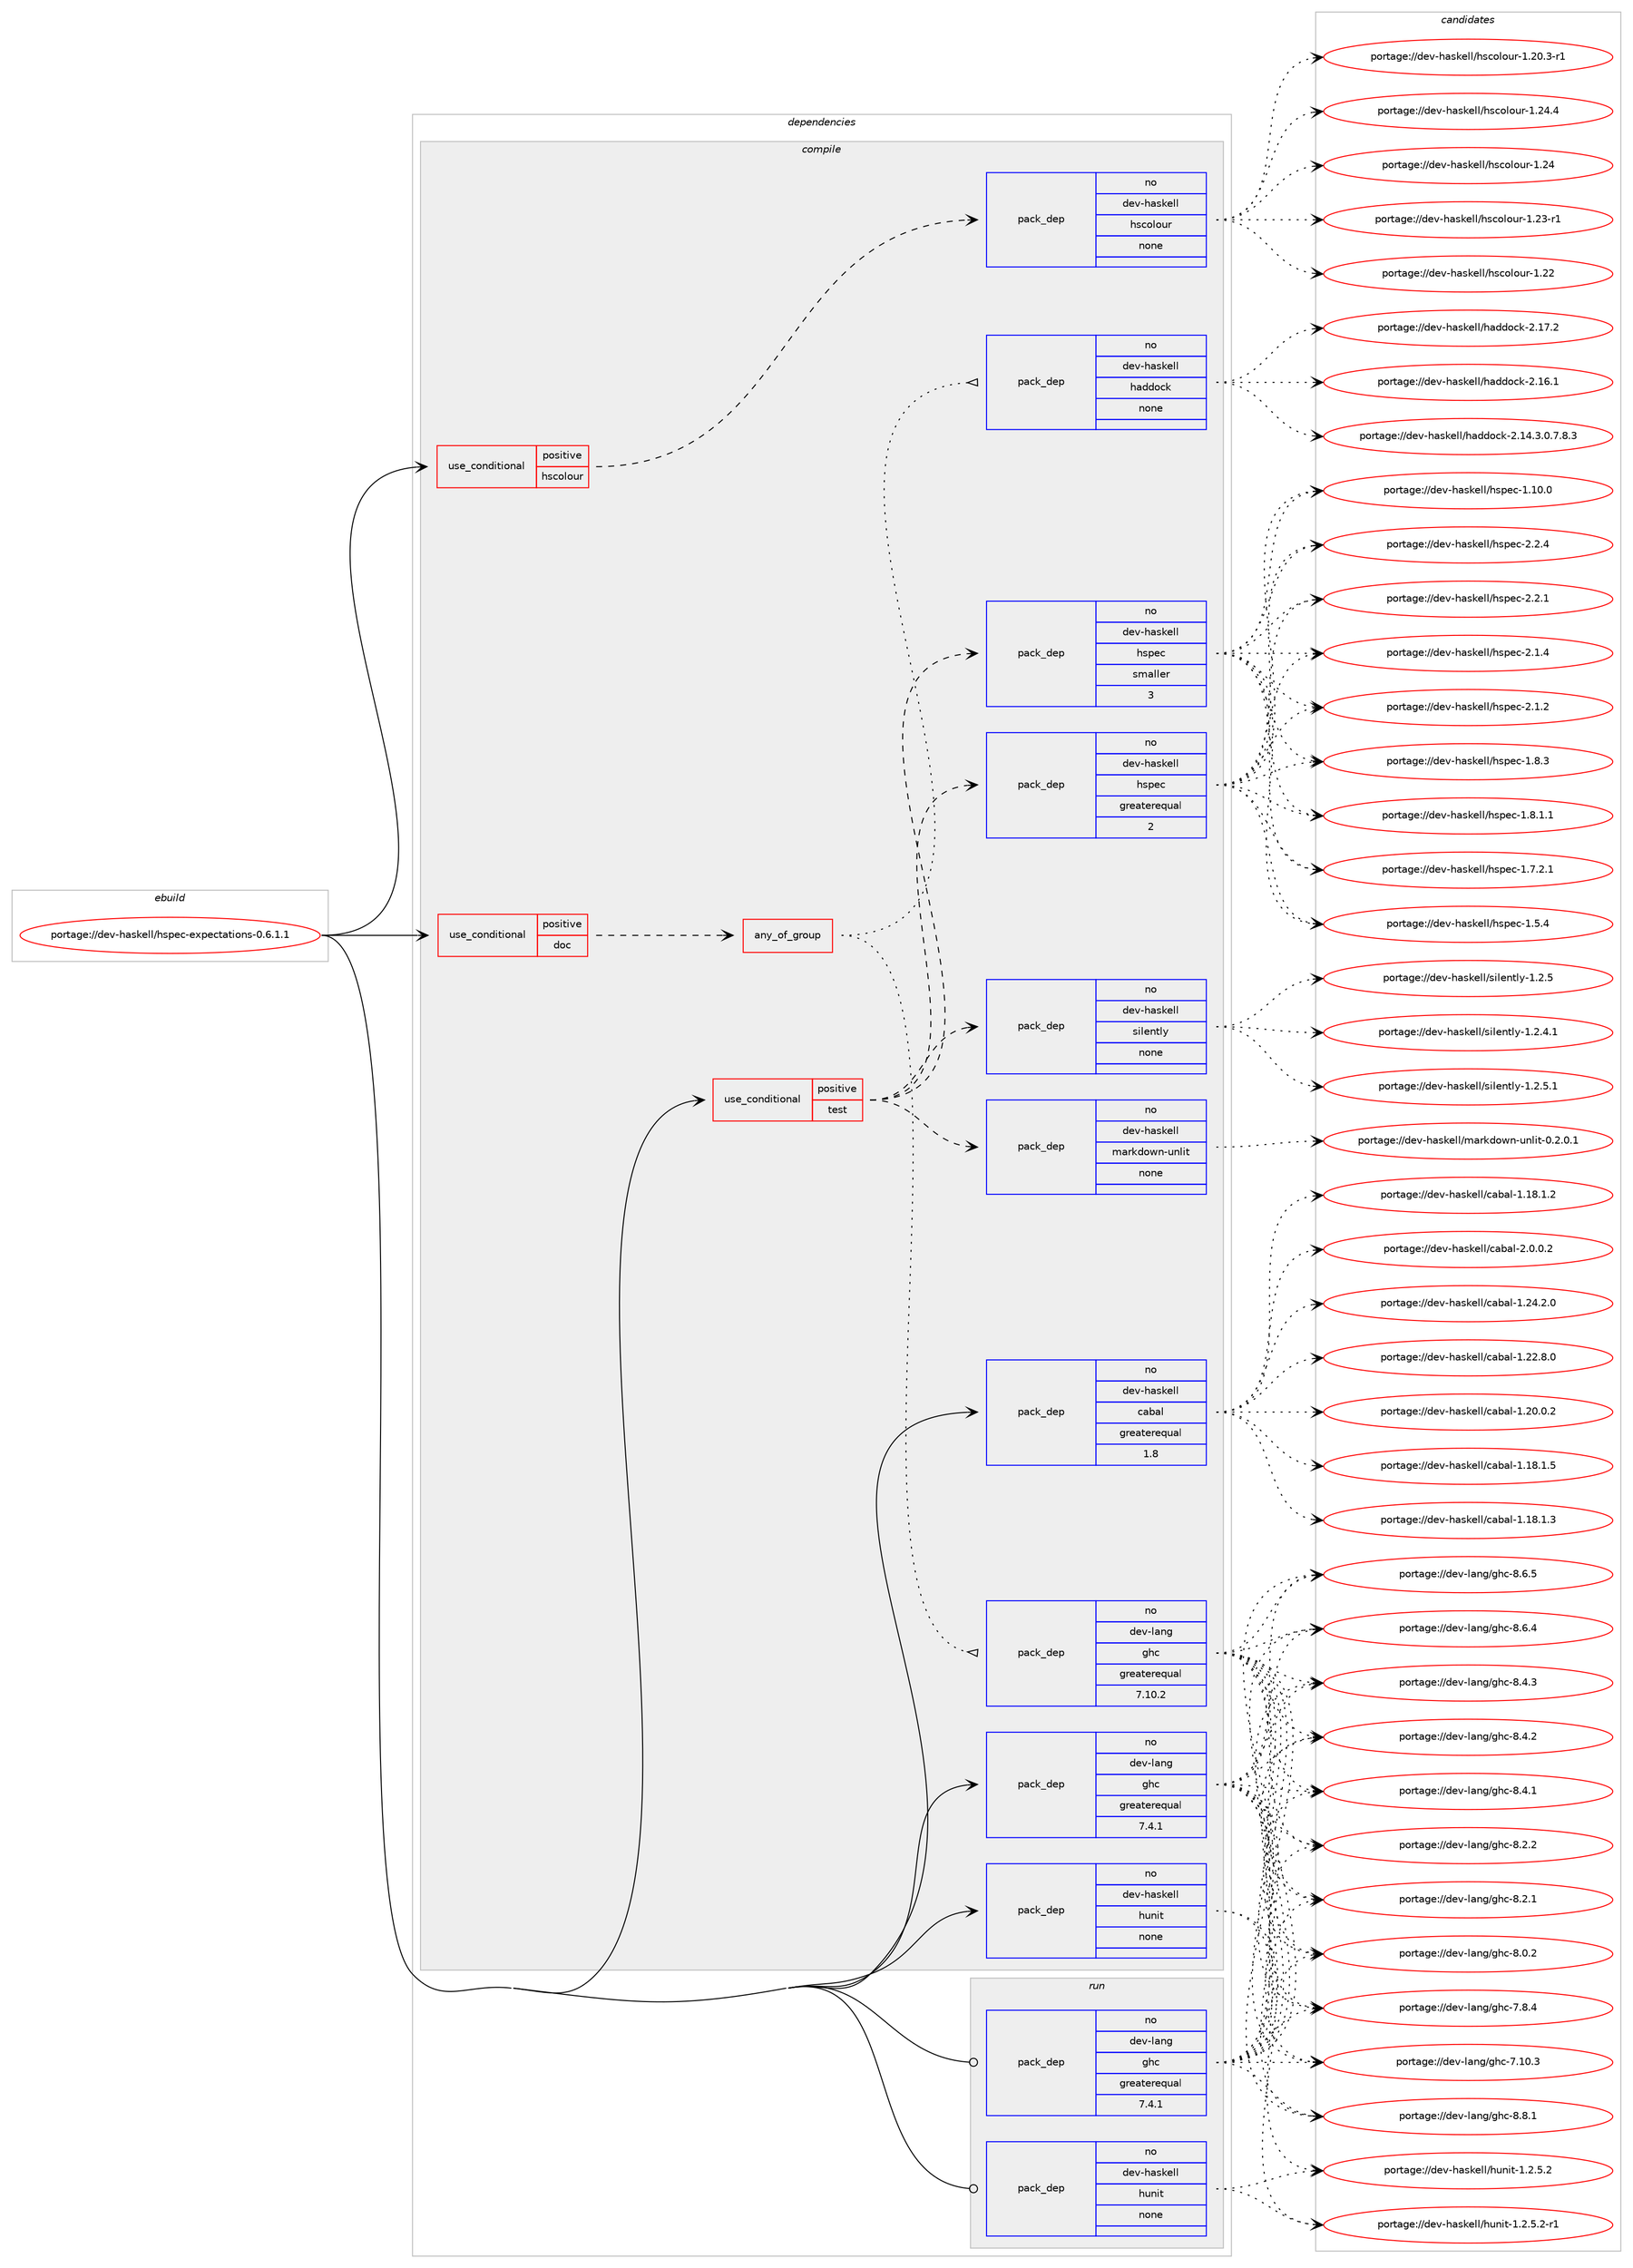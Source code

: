 digraph prolog {

# *************
# Graph options
# *************

newrank=true;
concentrate=true;
compound=true;
graph [rankdir=LR,fontname=Helvetica,fontsize=10,ranksep=1.5];#, ranksep=2.5, nodesep=0.2];
edge  [arrowhead=vee];
node  [fontname=Helvetica,fontsize=10];

# **********
# The ebuild
# **********

subgraph cluster_leftcol {
color=gray;
rank=same;
label=<<i>ebuild</i>>;
id [label="portage://dev-haskell/hspec-expectations-0.6.1.1", color=red, width=4, href="../dev-haskell/hspec-expectations-0.6.1.1.svg"];
}

# ****************
# The dependencies
# ****************

subgraph cluster_midcol {
color=gray;
label=<<i>dependencies</i>>;
subgraph cluster_compile {
fillcolor="#eeeeee";
style=filled;
label=<<i>compile</i>>;
subgraph cond133355 {
dependency557740 [label=<<TABLE BORDER="0" CELLBORDER="1" CELLSPACING="0" CELLPADDING="4"><TR><TD ROWSPAN="3" CELLPADDING="10">use_conditional</TD></TR><TR><TD>positive</TD></TR><TR><TD>doc</TD></TR></TABLE>>, shape=none, color=red];
subgraph any6254 {
dependency557741 [label=<<TABLE BORDER="0" CELLBORDER="1" CELLSPACING="0" CELLPADDING="4"><TR><TD CELLPADDING="10">any_of_group</TD></TR></TABLE>>, shape=none, color=red];subgraph pack417894 {
dependency557742 [label=<<TABLE BORDER="0" CELLBORDER="1" CELLSPACING="0" CELLPADDING="4" WIDTH="220"><TR><TD ROWSPAN="6" CELLPADDING="30">pack_dep</TD></TR><TR><TD WIDTH="110">no</TD></TR><TR><TD>dev-haskell</TD></TR><TR><TD>haddock</TD></TR><TR><TD>none</TD></TR><TR><TD></TD></TR></TABLE>>, shape=none, color=blue];
}
dependency557741:e -> dependency557742:w [weight=20,style="dotted",arrowhead="oinv"];
subgraph pack417895 {
dependency557743 [label=<<TABLE BORDER="0" CELLBORDER="1" CELLSPACING="0" CELLPADDING="4" WIDTH="220"><TR><TD ROWSPAN="6" CELLPADDING="30">pack_dep</TD></TR><TR><TD WIDTH="110">no</TD></TR><TR><TD>dev-lang</TD></TR><TR><TD>ghc</TD></TR><TR><TD>greaterequal</TD></TR><TR><TD>7.10.2</TD></TR></TABLE>>, shape=none, color=blue];
}
dependency557741:e -> dependency557743:w [weight=20,style="dotted",arrowhead="oinv"];
}
dependency557740:e -> dependency557741:w [weight=20,style="dashed",arrowhead="vee"];
}
id:e -> dependency557740:w [weight=20,style="solid",arrowhead="vee"];
subgraph cond133356 {
dependency557744 [label=<<TABLE BORDER="0" CELLBORDER="1" CELLSPACING="0" CELLPADDING="4"><TR><TD ROWSPAN="3" CELLPADDING="10">use_conditional</TD></TR><TR><TD>positive</TD></TR><TR><TD>hscolour</TD></TR></TABLE>>, shape=none, color=red];
subgraph pack417896 {
dependency557745 [label=<<TABLE BORDER="0" CELLBORDER="1" CELLSPACING="0" CELLPADDING="4" WIDTH="220"><TR><TD ROWSPAN="6" CELLPADDING="30">pack_dep</TD></TR><TR><TD WIDTH="110">no</TD></TR><TR><TD>dev-haskell</TD></TR><TR><TD>hscolour</TD></TR><TR><TD>none</TD></TR><TR><TD></TD></TR></TABLE>>, shape=none, color=blue];
}
dependency557744:e -> dependency557745:w [weight=20,style="dashed",arrowhead="vee"];
}
id:e -> dependency557744:w [weight=20,style="solid",arrowhead="vee"];
subgraph cond133357 {
dependency557746 [label=<<TABLE BORDER="0" CELLBORDER="1" CELLSPACING="0" CELLPADDING="4"><TR><TD ROWSPAN="3" CELLPADDING="10">use_conditional</TD></TR><TR><TD>positive</TD></TR><TR><TD>test</TD></TR></TABLE>>, shape=none, color=red];
subgraph pack417897 {
dependency557747 [label=<<TABLE BORDER="0" CELLBORDER="1" CELLSPACING="0" CELLPADDING="4" WIDTH="220"><TR><TD ROWSPAN="6" CELLPADDING="30">pack_dep</TD></TR><TR><TD WIDTH="110">no</TD></TR><TR><TD>dev-haskell</TD></TR><TR><TD>hspec</TD></TR><TR><TD>greaterequal</TD></TR><TR><TD>2</TD></TR></TABLE>>, shape=none, color=blue];
}
dependency557746:e -> dependency557747:w [weight=20,style="dashed",arrowhead="vee"];
subgraph pack417898 {
dependency557748 [label=<<TABLE BORDER="0" CELLBORDER="1" CELLSPACING="0" CELLPADDING="4" WIDTH="220"><TR><TD ROWSPAN="6" CELLPADDING="30">pack_dep</TD></TR><TR><TD WIDTH="110">no</TD></TR><TR><TD>dev-haskell</TD></TR><TR><TD>hspec</TD></TR><TR><TD>smaller</TD></TR><TR><TD>3</TD></TR></TABLE>>, shape=none, color=blue];
}
dependency557746:e -> dependency557748:w [weight=20,style="dashed",arrowhead="vee"];
subgraph pack417899 {
dependency557749 [label=<<TABLE BORDER="0" CELLBORDER="1" CELLSPACING="0" CELLPADDING="4" WIDTH="220"><TR><TD ROWSPAN="6" CELLPADDING="30">pack_dep</TD></TR><TR><TD WIDTH="110">no</TD></TR><TR><TD>dev-haskell</TD></TR><TR><TD>markdown-unlit</TD></TR><TR><TD>none</TD></TR><TR><TD></TD></TR></TABLE>>, shape=none, color=blue];
}
dependency557746:e -> dependency557749:w [weight=20,style="dashed",arrowhead="vee"];
subgraph pack417900 {
dependency557750 [label=<<TABLE BORDER="0" CELLBORDER="1" CELLSPACING="0" CELLPADDING="4" WIDTH="220"><TR><TD ROWSPAN="6" CELLPADDING="30">pack_dep</TD></TR><TR><TD WIDTH="110">no</TD></TR><TR><TD>dev-haskell</TD></TR><TR><TD>silently</TD></TR><TR><TD>none</TD></TR><TR><TD></TD></TR></TABLE>>, shape=none, color=blue];
}
dependency557746:e -> dependency557750:w [weight=20,style="dashed",arrowhead="vee"];
}
id:e -> dependency557746:w [weight=20,style="solid",arrowhead="vee"];
subgraph pack417901 {
dependency557751 [label=<<TABLE BORDER="0" CELLBORDER="1" CELLSPACING="0" CELLPADDING="4" WIDTH="220"><TR><TD ROWSPAN="6" CELLPADDING="30">pack_dep</TD></TR><TR><TD WIDTH="110">no</TD></TR><TR><TD>dev-haskell</TD></TR><TR><TD>cabal</TD></TR><TR><TD>greaterequal</TD></TR><TR><TD>1.8</TD></TR></TABLE>>, shape=none, color=blue];
}
id:e -> dependency557751:w [weight=20,style="solid",arrowhead="vee"];
subgraph pack417902 {
dependency557752 [label=<<TABLE BORDER="0" CELLBORDER="1" CELLSPACING="0" CELLPADDING="4" WIDTH="220"><TR><TD ROWSPAN="6" CELLPADDING="30">pack_dep</TD></TR><TR><TD WIDTH="110">no</TD></TR><TR><TD>dev-haskell</TD></TR><TR><TD>hunit</TD></TR><TR><TD>none</TD></TR><TR><TD></TD></TR></TABLE>>, shape=none, color=blue];
}
id:e -> dependency557752:w [weight=20,style="solid",arrowhead="vee"];
subgraph pack417903 {
dependency557753 [label=<<TABLE BORDER="0" CELLBORDER="1" CELLSPACING="0" CELLPADDING="4" WIDTH="220"><TR><TD ROWSPAN="6" CELLPADDING="30">pack_dep</TD></TR><TR><TD WIDTH="110">no</TD></TR><TR><TD>dev-lang</TD></TR><TR><TD>ghc</TD></TR><TR><TD>greaterequal</TD></TR><TR><TD>7.4.1</TD></TR></TABLE>>, shape=none, color=blue];
}
id:e -> dependency557753:w [weight=20,style="solid",arrowhead="vee"];
}
subgraph cluster_compileandrun {
fillcolor="#eeeeee";
style=filled;
label=<<i>compile and run</i>>;
}
subgraph cluster_run {
fillcolor="#eeeeee";
style=filled;
label=<<i>run</i>>;
subgraph pack417904 {
dependency557754 [label=<<TABLE BORDER="0" CELLBORDER="1" CELLSPACING="0" CELLPADDING="4" WIDTH="220"><TR><TD ROWSPAN="6" CELLPADDING="30">pack_dep</TD></TR><TR><TD WIDTH="110">no</TD></TR><TR><TD>dev-haskell</TD></TR><TR><TD>hunit</TD></TR><TR><TD>none</TD></TR><TR><TD></TD></TR></TABLE>>, shape=none, color=blue];
}
id:e -> dependency557754:w [weight=20,style="solid",arrowhead="odot"];
subgraph pack417905 {
dependency557755 [label=<<TABLE BORDER="0" CELLBORDER="1" CELLSPACING="0" CELLPADDING="4" WIDTH="220"><TR><TD ROWSPAN="6" CELLPADDING="30">pack_dep</TD></TR><TR><TD WIDTH="110">no</TD></TR><TR><TD>dev-lang</TD></TR><TR><TD>ghc</TD></TR><TR><TD>greaterequal</TD></TR><TR><TD>7.4.1</TD></TR></TABLE>>, shape=none, color=blue];
}
id:e -> dependency557755:w [weight=20,style="solid",arrowhead="odot"];
}
}

# **************
# The candidates
# **************

subgraph cluster_choices {
rank=same;
color=gray;
label=<<i>candidates</i>>;

subgraph choice417894 {
color=black;
nodesep=1;
choice100101118451049711510710110810847104971001001119910745504649554650 [label="portage://dev-haskell/haddock-2.17.2", color=red, width=4,href="../dev-haskell/haddock-2.17.2.svg"];
choice100101118451049711510710110810847104971001001119910745504649544649 [label="portage://dev-haskell/haddock-2.16.1", color=red, width=4,href="../dev-haskell/haddock-2.16.1.svg"];
choice1001011184510497115107101108108471049710010011199107455046495246514648465546564651 [label="portage://dev-haskell/haddock-2.14.3.0.7.8.3", color=red, width=4,href="../dev-haskell/haddock-2.14.3.0.7.8.3.svg"];
dependency557742:e -> choice100101118451049711510710110810847104971001001119910745504649554650:w [style=dotted,weight="100"];
dependency557742:e -> choice100101118451049711510710110810847104971001001119910745504649544649:w [style=dotted,weight="100"];
dependency557742:e -> choice1001011184510497115107101108108471049710010011199107455046495246514648465546564651:w [style=dotted,weight="100"];
}
subgraph choice417895 {
color=black;
nodesep=1;
choice10010111845108971101034710310499455646564649 [label="portage://dev-lang/ghc-8.8.1", color=red, width=4,href="../dev-lang/ghc-8.8.1.svg"];
choice10010111845108971101034710310499455646544653 [label="portage://dev-lang/ghc-8.6.5", color=red, width=4,href="../dev-lang/ghc-8.6.5.svg"];
choice10010111845108971101034710310499455646544652 [label="portage://dev-lang/ghc-8.6.4", color=red, width=4,href="../dev-lang/ghc-8.6.4.svg"];
choice10010111845108971101034710310499455646524651 [label="portage://dev-lang/ghc-8.4.3", color=red, width=4,href="../dev-lang/ghc-8.4.3.svg"];
choice10010111845108971101034710310499455646524650 [label="portage://dev-lang/ghc-8.4.2", color=red, width=4,href="../dev-lang/ghc-8.4.2.svg"];
choice10010111845108971101034710310499455646524649 [label="portage://dev-lang/ghc-8.4.1", color=red, width=4,href="../dev-lang/ghc-8.4.1.svg"];
choice10010111845108971101034710310499455646504650 [label="portage://dev-lang/ghc-8.2.2", color=red, width=4,href="../dev-lang/ghc-8.2.2.svg"];
choice10010111845108971101034710310499455646504649 [label="portage://dev-lang/ghc-8.2.1", color=red, width=4,href="../dev-lang/ghc-8.2.1.svg"];
choice10010111845108971101034710310499455646484650 [label="portage://dev-lang/ghc-8.0.2", color=red, width=4,href="../dev-lang/ghc-8.0.2.svg"];
choice10010111845108971101034710310499455546564652 [label="portage://dev-lang/ghc-7.8.4", color=red, width=4,href="../dev-lang/ghc-7.8.4.svg"];
choice1001011184510897110103471031049945554649484651 [label="portage://dev-lang/ghc-7.10.3", color=red, width=4,href="../dev-lang/ghc-7.10.3.svg"];
dependency557743:e -> choice10010111845108971101034710310499455646564649:w [style=dotted,weight="100"];
dependency557743:e -> choice10010111845108971101034710310499455646544653:w [style=dotted,weight="100"];
dependency557743:e -> choice10010111845108971101034710310499455646544652:w [style=dotted,weight="100"];
dependency557743:e -> choice10010111845108971101034710310499455646524651:w [style=dotted,weight="100"];
dependency557743:e -> choice10010111845108971101034710310499455646524650:w [style=dotted,weight="100"];
dependency557743:e -> choice10010111845108971101034710310499455646524649:w [style=dotted,weight="100"];
dependency557743:e -> choice10010111845108971101034710310499455646504650:w [style=dotted,weight="100"];
dependency557743:e -> choice10010111845108971101034710310499455646504649:w [style=dotted,weight="100"];
dependency557743:e -> choice10010111845108971101034710310499455646484650:w [style=dotted,weight="100"];
dependency557743:e -> choice10010111845108971101034710310499455546564652:w [style=dotted,weight="100"];
dependency557743:e -> choice1001011184510897110103471031049945554649484651:w [style=dotted,weight="100"];
}
subgraph choice417896 {
color=black;
nodesep=1;
choice1001011184510497115107101108108471041159911110811111711445494650524652 [label="portage://dev-haskell/hscolour-1.24.4", color=red, width=4,href="../dev-haskell/hscolour-1.24.4.svg"];
choice100101118451049711510710110810847104115991111081111171144549465052 [label="portage://dev-haskell/hscolour-1.24", color=red, width=4,href="../dev-haskell/hscolour-1.24.svg"];
choice1001011184510497115107101108108471041159911110811111711445494650514511449 [label="portage://dev-haskell/hscolour-1.23-r1", color=red, width=4,href="../dev-haskell/hscolour-1.23-r1.svg"];
choice100101118451049711510710110810847104115991111081111171144549465050 [label="portage://dev-haskell/hscolour-1.22", color=red, width=4,href="../dev-haskell/hscolour-1.22.svg"];
choice10010111845104971151071011081084710411599111108111117114454946504846514511449 [label="portage://dev-haskell/hscolour-1.20.3-r1", color=red, width=4,href="../dev-haskell/hscolour-1.20.3-r1.svg"];
dependency557745:e -> choice1001011184510497115107101108108471041159911110811111711445494650524652:w [style=dotted,weight="100"];
dependency557745:e -> choice100101118451049711510710110810847104115991111081111171144549465052:w [style=dotted,weight="100"];
dependency557745:e -> choice1001011184510497115107101108108471041159911110811111711445494650514511449:w [style=dotted,weight="100"];
dependency557745:e -> choice100101118451049711510710110810847104115991111081111171144549465050:w [style=dotted,weight="100"];
dependency557745:e -> choice10010111845104971151071011081084710411599111108111117114454946504846514511449:w [style=dotted,weight="100"];
}
subgraph choice417897 {
color=black;
nodesep=1;
choice10010111845104971151071011081084710411511210199455046504652 [label="portage://dev-haskell/hspec-2.2.4", color=red, width=4,href="../dev-haskell/hspec-2.2.4.svg"];
choice10010111845104971151071011081084710411511210199455046504649 [label="portage://dev-haskell/hspec-2.2.1", color=red, width=4,href="../dev-haskell/hspec-2.2.1.svg"];
choice10010111845104971151071011081084710411511210199455046494652 [label="portage://dev-haskell/hspec-2.1.4", color=red, width=4,href="../dev-haskell/hspec-2.1.4.svg"];
choice10010111845104971151071011081084710411511210199455046494650 [label="portage://dev-haskell/hspec-2.1.2", color=red, width=4,href="../dev-haskell/hspec-2.1.2.svg"];
choice10010111845104971151071011081084710411511210199454946564651 [label="portage://dev-haskell/hspec-1.8.3", color=red, width=4,href="../dev-haskell/hspec-1.8.3.svg"];
choice100101118451049711510710110810847104115112101994549465646494649 [label="portage://dev-haskell/hspec-1.8.1.1", color=red, width=4,href="../dev-haskell/hspec-1.8.1.1.svg"];
choice100101118451049711510710110810847104115112101994549465546504649 [label="portage://dev-haskell/hspec-1.7.2.1", color=red, width=4,href="../dev-haskell/hspec-1.7.2.1.svg"];
choice10010111845104971151071011081084710411511210199454946534652 [label="portage://dev-haskell/hspec-1.5.4", color=red, width=4,href="../dev-haskell/hspec-1.5.4.svg"];
choice1001011184510497115107101108108471041151121019945494649484648 [label="portage://dev-haskell/hspec-1.10.0", color=red, width=4,href="../dev-haskell/hspec-1.10.0.svg"];
dependency557747:e -> choice10010111845104971151071011081084710411511210199455046504652:w [style=dotted,weight="100"];
dependency557747:e -> choice10010111845104971151071011081084710411511210199455046504649:w [style=dotted,weight="100"];
dependency557747:e -> choice10010111845104971151071011081084710411511210199455046494652:w [style=dotted,weight="100"];
dependency557747:e -> choice10010111845104971151071011081084710411511210199455046494650:w [style=dotted,weight="100"];
dependency557747:e -> choice10010111845104971151071011081084710411511210199454946564651:w [style=dotted,weight="100"];
dependency557747:e -> choice100101118451049711510710110810847104115112101994549465646494649:w [style=dotted,weight="100"];
dependency557747:e -> choice100101118451049711510710110810847104115112101994549465546504649:w [style=dotted,weight="100"];
dependency557747:e -> choice10010111845104971151071011081084710411511210199454946534652:w [style=dotted,weight="100"];
dependency557747:e -> choice1001011184510497115107101108108471041151121019945494649484648:w [style=dotted,weight="100"];
}
subgraph choice417898 {
color=black;
nodesep=1;
choice10010111845104971151071011081084710411511210199455046504652 [label="portage://dev-haskell/hspec-2.2.4", color=red, width=4,href="../dev-haskell/hspec-2.2.4.svg"];
choice10010111845104971151071011081084710411511210199455046504649 [label="portage://dev-haskell/hspec-2.2.1", color=red, width=4,href="../dev-haskell/hspec-2.2.1.svg"];
choice10010111845104971151071011081084710411511210199455046494652 [label="portage://dev-haskell/hspec-2.1.4", color=red, width=4,href="../dev-haskell/hspec-2.1.4.svg"];
choice10010111845104971151071011081084710411511210199455046494650 [label="portage://dev-haskell/hspec-2.1.2", color=red, width=4,href="../dev-haskell/hspec-2.1.2.svg"];
choice10010111845104971151071011081084710411511210199454946564651 [label="portage://dev-haskell/hspec-1.8.3", color=red, width=4,href="../dev-haskell/hspec-1.8.3.svg"];
choice100101118451049711510710110810847104115112101994549465646494649 [label="portage://dev-haskell/hspec-1.8.1.1", color=red, width=4,href="../dev-haskell/hspec-1.8.1.1.svg"];
choice100101118451049711510710110810847104115112101994549465546504649 [label="portage://dev-haskell/hspec-1.7.2.1", color=red, width=4,href="../dev-haskell/hspec-1.7.2.1.svg"];
choice10010111845104971151071011081084710411511210199454946534652 [label="portage://dev-haskell/hspec-1.5.4", color=red, width=4,href="../dev-haskell/hspec-1.5.4.svg"];
choice1001011184510497115107101108108471041151121019945494649484648 [label="portage://dev-haskell/hspec-1.10.0", color=red, width=4,href="../dev-haskell/hspec-1.10.0.svg"];
dependency557748:e -> choice10010111845104971151071011081084710411511210199455046504652:w [style=dotted,weight="100"];
dependency557748:e -> choice10010111845104971151071011081084710411511210199455046504649:w [style=dotted,weight="100"];
dependency557748:e -> choice10010111845104971151071011081084710411511210199455046494652:w [style=dotted,weight="100"];
dependency557748:e -> choice10010111845104971151071011081084710411511210199455046494650:w [style=dotted,weight="100"];
dependency557748:e -> choice10010111845104971151071011081084710411511210199454946564651:w [style=dotted,weight="100"];
dependency557748:e -> choice100101118451049711510710110810847104115112101994549465646494649:w [style=dotted,weight="100"];
dependency557748:e -> choice100101118451049711510710110810847104115112101994549465546504649:w [style=dotted,weight="100"];
dependency557748:e -> choice10010111845104971151071011081084710411511210199454946534652:w [style=dotted,weight="100"];
dependency557748:e -> choice1001011184510497115107101108108471041151121019945494649484648:w [style=dotted,weight="100"];
}
subgraph choice417899 {
color=black;
nodesep=1;
choice10010111845104971151071011081084710997114107100111119110451171101081051164548465046484649 [label="portage://dev-haskell/markdown-unlit-0.2.0.1", color=red, width=4,href="../dev-haskell/markdown-unlit-0.2.0.1.svg"];
dependency557749:e -> choice10010111845104971151071011081084710997114107100111119110451171101081051164548465046484649:w [style=dotted,weight="100"];
}
subgraph choice417900 {
color=black;
nodesep=1;
choice1001011184510497115107101108108471151051081011101161081214549465046534649 [label="portage://dev-haskell/silently-1.2.5.1", color=red, width=4,href="../dev-haskell/silently-1.2.5.1.svg"];
choice100101118451049711510710110810847115105108101110116108121454946504653 [label="portage://dev-haskell/silently-1.2.5", color=red, width=4,href="../dev-haskell/silently-1.2.5.svg"];
choice1001011184510497115107101108108471151051081011101161081214549465046524649 [label="portage://dev-haskell/silently-1.2.4.1", color=red, width=4,href="../dev-haskell/silently-1.2.4.1.svg"];
dependency557750:e -> choice1001011184510497115107101108108471151051081011101161081214549465046534649:w [style=dotted,weight="100"];
dependency557750:e -> choice100101118451049711510710110810847115105108101110116108121454946504653:w [style=dotted,weight="100"];
dependency557750:e -> choice1001011184510497115107101108108471151051081011101161081214549465046524649:w [style=dotted,weight="100"];
}
subgraph choice417901 {
color=black;
nodesep=1;
choice100101118451049711510710110810847999798971084550464846484650 [label="portage://dev-haskell/cabal-2.0.0.2", color=red, width=4,href="../dev-haskell/cabal-2.0.0.2.svg"];
choice10010111845104971151071011081084799979897108454946505246504648 [label="portage://dev-haskell/cabal-1.24.2.0", color=red, width=4,href="../dev-haskell/cabal-1.24.2.0.svg"];
choice10010111845104971151071011081084799979897108454946505046564648 [label="portage://dev-haskell/cabal-1.22.8.0", color=red, width=4,href="../dev-haskell/cabal-1.22.8.0.svg"];
choice10010111845104971151071011081084799979897108454946504846484650 [label="portage://dev-haskell/cabal-1.20.0.2", color=red, width=4,href="../dev-haskell/cabal-1.20.0.2.svg"];
choice10010111845104971151071011081084799979897108454946495646494653 [label="portage://dev-haskell/cabal-1.18.1.5", color=red, width=4,href="../dev-haskell/cabal-1.18.1.5.svg"];
choice10010111845104971151071011081084799979897108454946495646494651 [label="portage://dev-haskell/cabal-1.18.1.3", color=red, width=4,href="../dev-haskell/cabal-1.18.1.3.svg"];
choice10010111845104971151071011081084799979897108454946495646494650 [label="portage://dev-haskell/cabal-1.18.1.2", color=red, width=4,href="../dev-haskell/cabal-1.18.1.2.svg"];
dependency557751:e -> choice100101118451049711510710110810847999798971084550464846484650:w [style=dotted,weight="100"];
dependency557751:e -> choice10010111845104971151071011081084799979897108454946505246504648:w [style=dotted,weight="100"];
dependency557751:e -> choice10010111845104971151071011081084799979897108454946505046564648:w [style=dotted,weight="100"];
dependency557751:e -> choice10010111845104971151071011081084799979897108454946504846484650:w [style=dotted,weight="100"];
dependency557751:e -> choice10010111845104971151071011081084799979897108454946495646494653:w [style=dotted,weight="100"];
dependency557751:e -> choice10010111845104971151071011081084799979897108454946495646494651:w [style=dotted,weight="100"];
dependency557751:e -> choice10010111845104971151071011081084799979897108454946495646494650:w [style=dotted,weight="100"];
}
subgraph choice417902 {
color=black;
nodesep=1;
choice10010111845104971151071011081084710411711010511645494650465346504511449 [label="portage://dev-haskell/hunit-1.2.5.2-r1", color=red, width=4,href="../dev-haskell/hunit-1.2.5.2-r1.svg"];
choice1001011184510497115107101108108471041171101051164549465046534650 [label="portage://dev-haskell/hunit-1.2.5.2", color=red, width=4,href="../dev-haskell/hunit-1.2.5.2.svg"];
dependency557752:e -> choice10010111845104971151071011081084710411711010511645494650465346504511449:w [style=dotted,weight="100"];
dependency557752:e -> choice1001011184510497115107101108108471041171101051164549465046534650:w [style=dotted,weight="100"];
}
subgraph choice417903 {
color=black;
nodesep=1;
choice10010111845108971101034710310499455646564649 [label="portage://dev-lang/ghc-8.8.1", color=red, width=4,href="../dev-lang/ghc-8.8.1.svg"];
choice10010111845108971101034710310499455646544653 [label="portage://dev-lang/ghc-8.6.5", color=red, width=4,href="../dev-lang/ghc-8.6.5.svg"];
choice10010111845108971101034710310499455646544652 [label="portage://dev-lang/ghc-8.6.4", color=red, width=4,href="../dev-lang/ghc-8.6.4.svg"];
choice10010111845108971101034710310499455646524651 [label="portage://dev-lang/ghc-8.4.3", color=red, width=4,href="../dev-lang/ghc-8.4.3.svg"];
choice10010111845108971101034710310499455646524650 [label="portage://dev-lang/ghc-8.4.2", color=red, width=4,href="../dev-lang/ghc-8.4.2.svg"];
choice10010111845108971101034710310499455646524649 [label="portage://dev-lang/ghc-8.4.1", color=red, width=4,href="../dev-lang/ghc-8.4.1.svg"];
choice10010111845108971101034710310499455646504650 [label="portage://dev-lang/ghc-8.2.2", color=red, width=4,href="../dev-lang/ghc-8.2.2.svg"];
choice10010111845108971101034710310499455646504649 [label="portage://dev-lang/ghc-8.2.1", color=red, width=4,href="../dev-lang/ghc-8.2.1.svg"];
choice10010111845108971101034710310499455646484650 [label="portage://dev-lang/ghc-8.0.2", color=red, width=4,href="../dev-lang/ghc-8.0.2.svg"];
choice10010111845108971101034710310499455546564652 [label="portage://dev-lang/ghc-7.8.4", color=red, width=4,href="../dev-lang/ghc-7.8.4.svg"];
choice1001011184510897110103471031049945554649484651 [label="portage://dev-lang/ghc-7.10.3", color=red, width=4,href="../dev-lang/ghc-7.10.3.svg"];
dependency557753:e -> choice10010111845108971101034710310499455646564649:w [style=dotted,weight="100"];
dependency557753:e -> choice10010111845108971101034710310499455646544653:w [style=dotted,weight="100"];
dependency557753:e -> choice10010111845108971101034710310499455646544652:w [style=dotted,weight="100"];
dependency557753:e -> choice10010111845108971101034710310499455646524651:w [style=dotted,weight="100"];
dependency557753:e -> choice10010111845108971101034710310499455646524650:w [style=dotted,weight="100"];
dependency557753:e -> choice10010111845108971101034710310499455646524649:w [style=dotted,weight="100"];
dependency557753:e -> choice10010111845108971101034710310499455646504650:w [style=dotted,weight="100"];
dependency557753:e -> choice10010111845108971101034710310499455646504649:w [style=dotted,weight="100"];
dependency557753:e -> choice10010111845108971101034710310499455646484650:w [style=dotted,weight="100"];
dependency557753:e -> choice10010111845108971101034710310499455546564652:w [style=dotted,weight="100"];
dependency557753:e -> choice1001011184510897110103471031049945554649484651:w [style=dotted,weight="100"];
}
subgraph choice417904 {
color=black;
nodesep=1;
choice10010111845104971151071011081084710411711010511645494650465346504511449 [label="portage://dev-haskell/hunit-1.2.5.2-r1", color=red, width=4,href="../dev-haskell/hunit-1.2.5.2-r1.svg"];
choice1001011184510497115107101108108471041171101051164549465046534650 [label="portage://dev-haskell/hunit-1.2.5.2", color=red, width=4,href="../dev-haskell/hunit-1.2.5.2.svg"];
dependency557754:e -> choice10010111845104971151071011081084710411711010511645494650465346504511449:w [style=dotted,weight="100"];
dependency557754:e -> choice1001011184510497115107101108108471041171101051164549465046534650:w [style=dotted,weight="100"];
}
subgraph choice417905 {
color=black;
nodesep=1;
choice10010111845108971101034710310499455646564649 [label="portage://dev-lang/ghc-8.8.1", color=red, width=4,href="../dev-lang/ghc-8.8.1.svg"];
choice10010111845108971101034710310499455646544653 [label="portage://dev-lang/ghc-8.6.5", color=red, width=4,href="../dev-lang/ghc-8.6.5.svg"];
choice10010111845108971101034710310499455646544652 [label="portage://dev-lang/ghc-8.6.4", color=red, width=4,href="../dev-lang/ghc-8.6.4.svg"];
choice10010111845108971101034710310499455646524651 [label="portage://dev-lang/ghc-8.4.3", color=red, width=4,href="../dev-lang/ghc-8.4.3.svg"];
choice10010111845108971101034710310499455646524650 [label="portage://dev-lang/ghc-8.4.2", color=red, width=4,href="../dev-lang/ghc-8.4.2.svg"];
choice10010111845108971101034710310499455646524649 [label="portage://dev-lang/ghc-8.4.1", color=red, width=4,href="../dev-lang/ghc-8.4.1.svg"];
choice10010111845108971101034710310499455646504650 [label="portage://dev-lang/ghc-8.2.2", color=red, width=4,href="../dev-lang/ghc-8.2.2.svg"];
choice10010111845108971101034710310499455646504649 [label="portage://dev-lang/ghc-8.2.1", color=red, width=4,href="../dev-lang/ghc-8.2.1.svg"];
choice10010111845108971101034710310499455646484650 [label="portage://dev-lang/ghc-8.0.2", color=red, width=4,href="../dev-lang/ghc-8.0.2.svg"];
choice10010111845108971101034710310499455546564652 [label="portage://dev-lang/ghc-7.8.4", color=red, width=4,href="../dev-lang/ghc-7.8.4.svg"];
choice1001011184510897110103471031049945554649484651 [label="portage://dev-lang/ghc-7.10.3", color=red, width=4,href="../dev-lang/ghc-7.10.3.svg"];
dependency557755:e -> choice10010111845108971101034710310499455646564649:w [style=dotted,weight="100"];
dependency557755:e -> choice10010111845108971101034710310499455646544653:w [style=dotted,weight="100"];
dependency557755:e -> choice10010111845108971101034710310499455646544652:w [style=dotted,weight="100"];
dependency557755:e -> choice10010111845108971101034710310499455646524651:w [style=dotted,weight="100"];
dependency557755:e -> choice10010111845108971101034710310499455646524650:w [style=dotted,weight="100"];
dependency557755:e -> choice10010111845108971101034710310499455646524649:w [style=dotted,weight="100"];
dependency557755:e -> choice10010111845108971101034710310499455646504650:w [style=dotted,weight="100"];
dependency557755:e -> choice10010111845108971101034710310499455646504649:w [style=dotted,weight="100"];
dependency557755:e -> choice10010111845108971101034710310499455646484650:w [style=dotted,weight="100"];
dependency557755:e -> choice10010111845108971101034710310499455546564652:w [style=dotted,weight="100"];
dependency557755:e -> choice1001011184510897110103471031049945554649484651:w [style=dotted,weight="100"];
}
}

}
